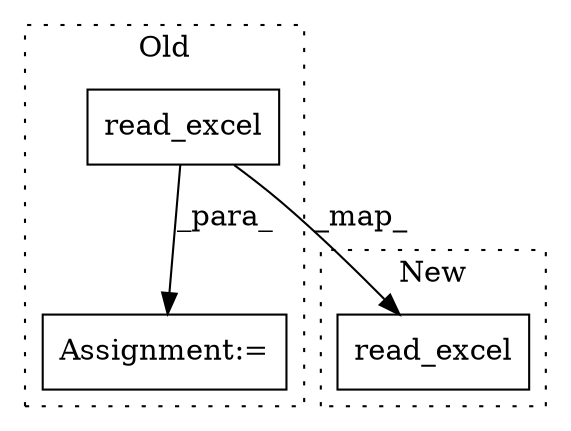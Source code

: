 digraph G {
subgraph cluster0 {
1 [label="read_excel" a="32" s="2552,2572" l="11,1" shape="box"];
3 [label="Assignment:=" a="7" s="2544" l="1" shape="box"];
label = "Old";
style="dotted";
}
subgraph cluster1 {
2 [label="read_excel" a="32" s="2190,2210" l="11,1" shape="box"];
label = "New";
style="dotted";
}
1 -> 3 [label="_para_"];
1 -> 2 [label="_map_"];
}